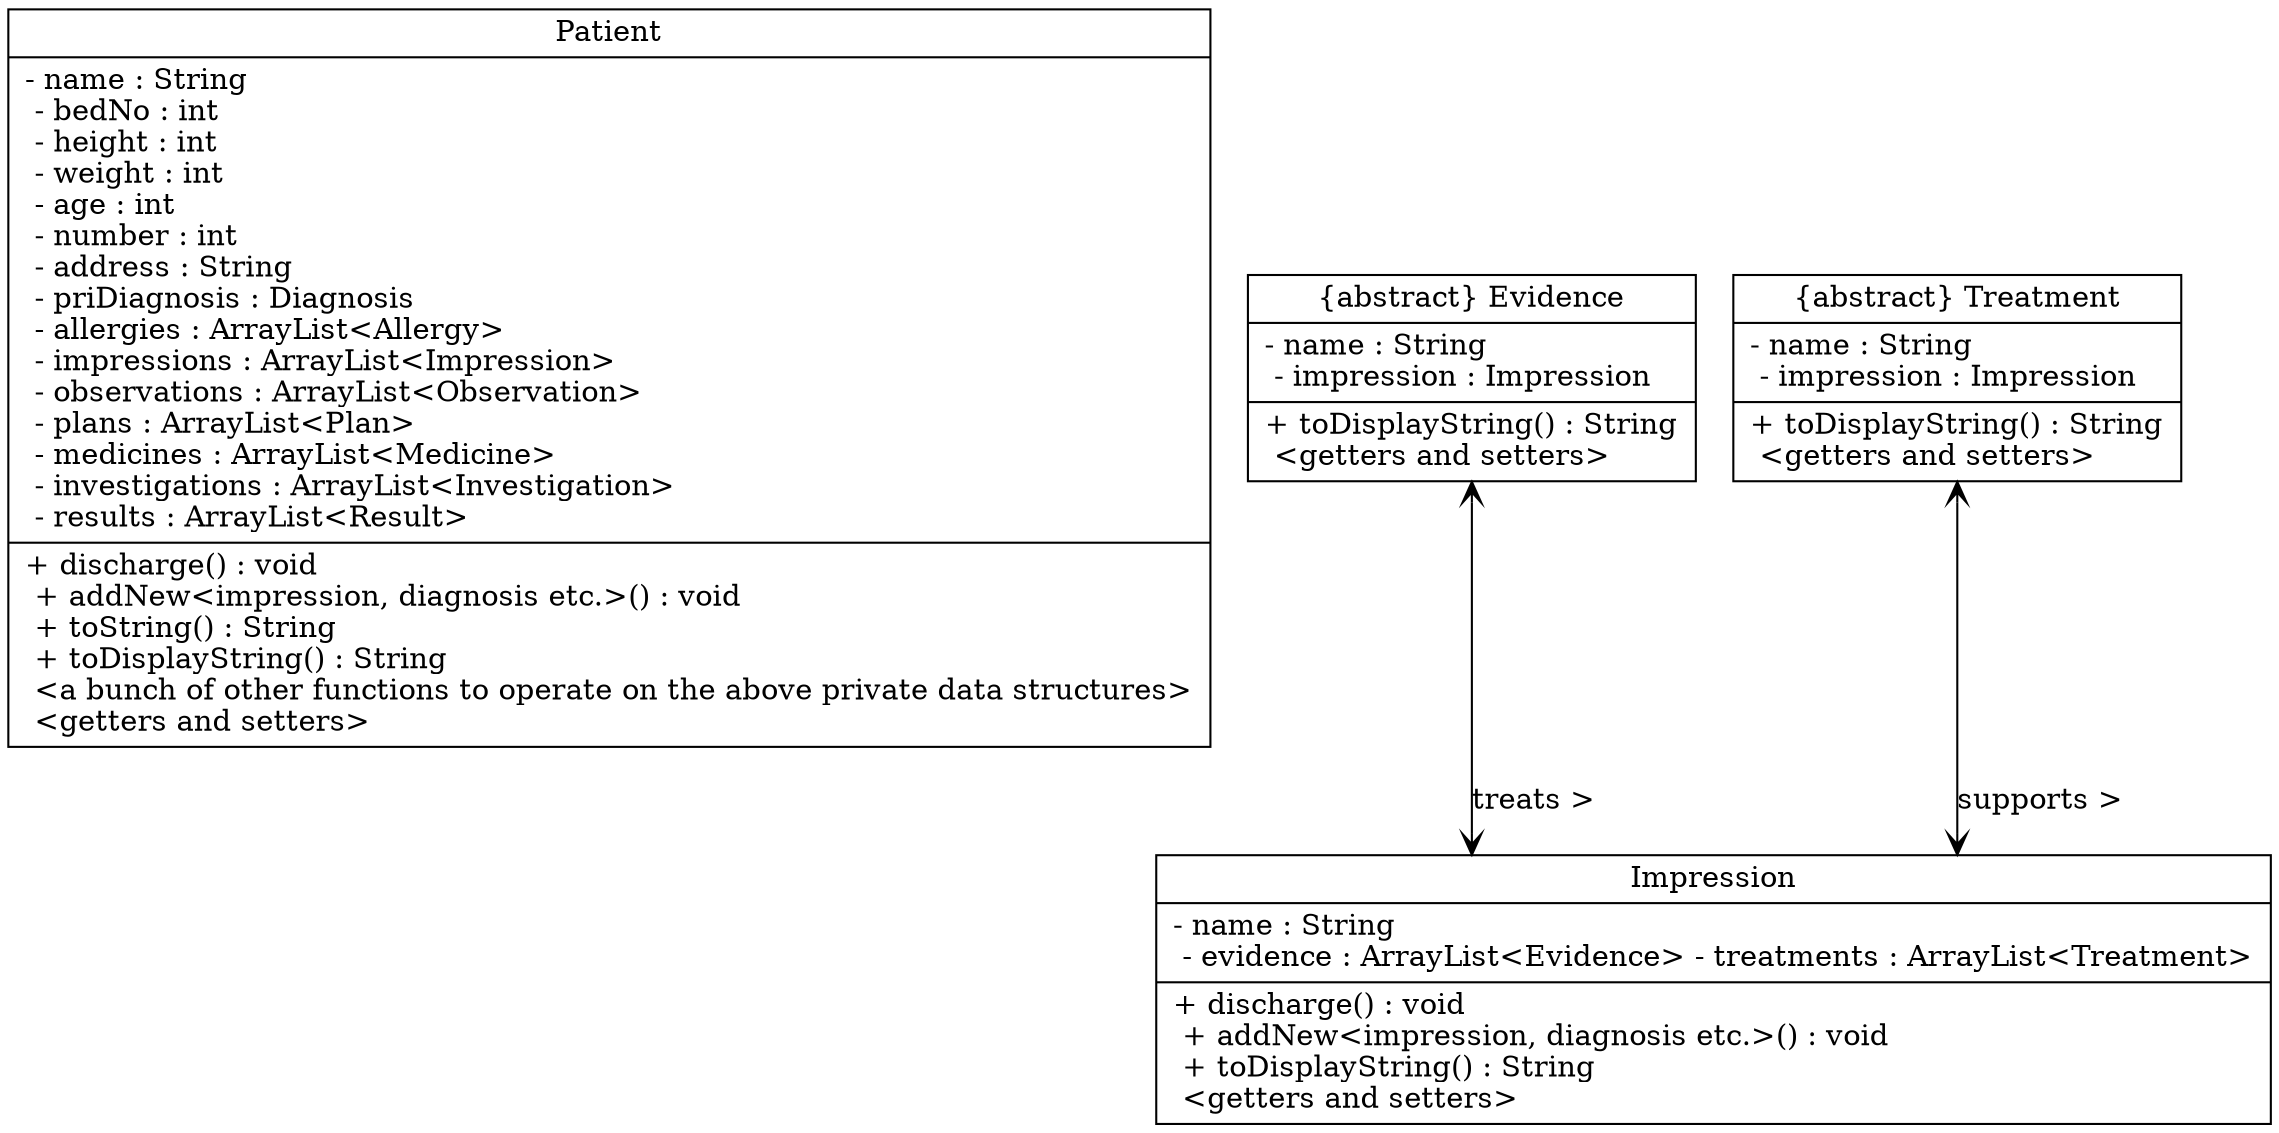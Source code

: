 digraph main {

  graph [
    splines = ortho
  ]

  node [
    shape = "record"
  ]

  //data indexed by integers for quick, unambiguous access
  //separately provide the ability to search by various fields
  //toString() for data format
  //toDataString() for display format (GUI)
  Patient [
    label = "{Patient
    |- name : String\l
    - bedNo : int\l
    - height : int\l
    - weight : int\l
    - age : int\l
    - number : int\l
    - address : String\l
    - priDiagnosis : Diagnosis\l
    - allergies : ArrayList\<Allergy\>\l
    - impressions : ArrayList\<Impression\>\l
    - observations : ArrayList\<Observation\>\l
    - plans : ArrayList\<Plan\>\l
    - medicines : ArrayList\<Medicine\>\l
    - investigations : ArrayList\<Investigation\>\l
    - results : ArrayList\<Result\>\l 
    |+ discharge() : void\l
    + addNew\<impression, diagnosis etc.\>() : void\l
    + toString() : String\l
    + toDisplayString() : String\l
    \<a bunch of other functions to operate on the above private data structures\>\l
    \<getters and setters\>\l
    }"
  ]

  //treatments and evidence may be uncategorised: impression == null

  //evidence: observations, results
  Treatment [
     label = "{\{abstract\} Evidence
    |- name : String\l
    - impression : Impression\l
    |+ toDisplayString() : String\l
    \<getters and setters\>\l
    }"
  ]

  //treatment: plans, medicine, investigation
  Evidence [
     label = "{\{abstract\} Treatment
    |- name : String\l
    - impression : Impression\l
    |+ toDisplayString() : String\l
    \<getters and setters\>\l
    }"
  ]

  Impression [
    label = "{Impression
    |- name : String\l
    - evidence : ArrayList\<Evidence\>
    - treatments : ArrayList\<Treatment\>
    |+ discharge() : void\l
    + addNew\<impression, diagnosis etc.\>() : void\l
    + toDisplayString() : String\l
    \<getters and setters\>\l
    }"
  ]

  //navigability

  edge [
    arrowhead = "vee"
  ]

  Evidence -> Impression [dir = "both"; arrowtail = "vee"; label = "supports \>"]
  Treatment -> Impression [dir = "both"; arrowtail = "vee"; label = "treats \>"]

  //subclass relations

  edge [
    arrowhead = "empty"
  ]
}
